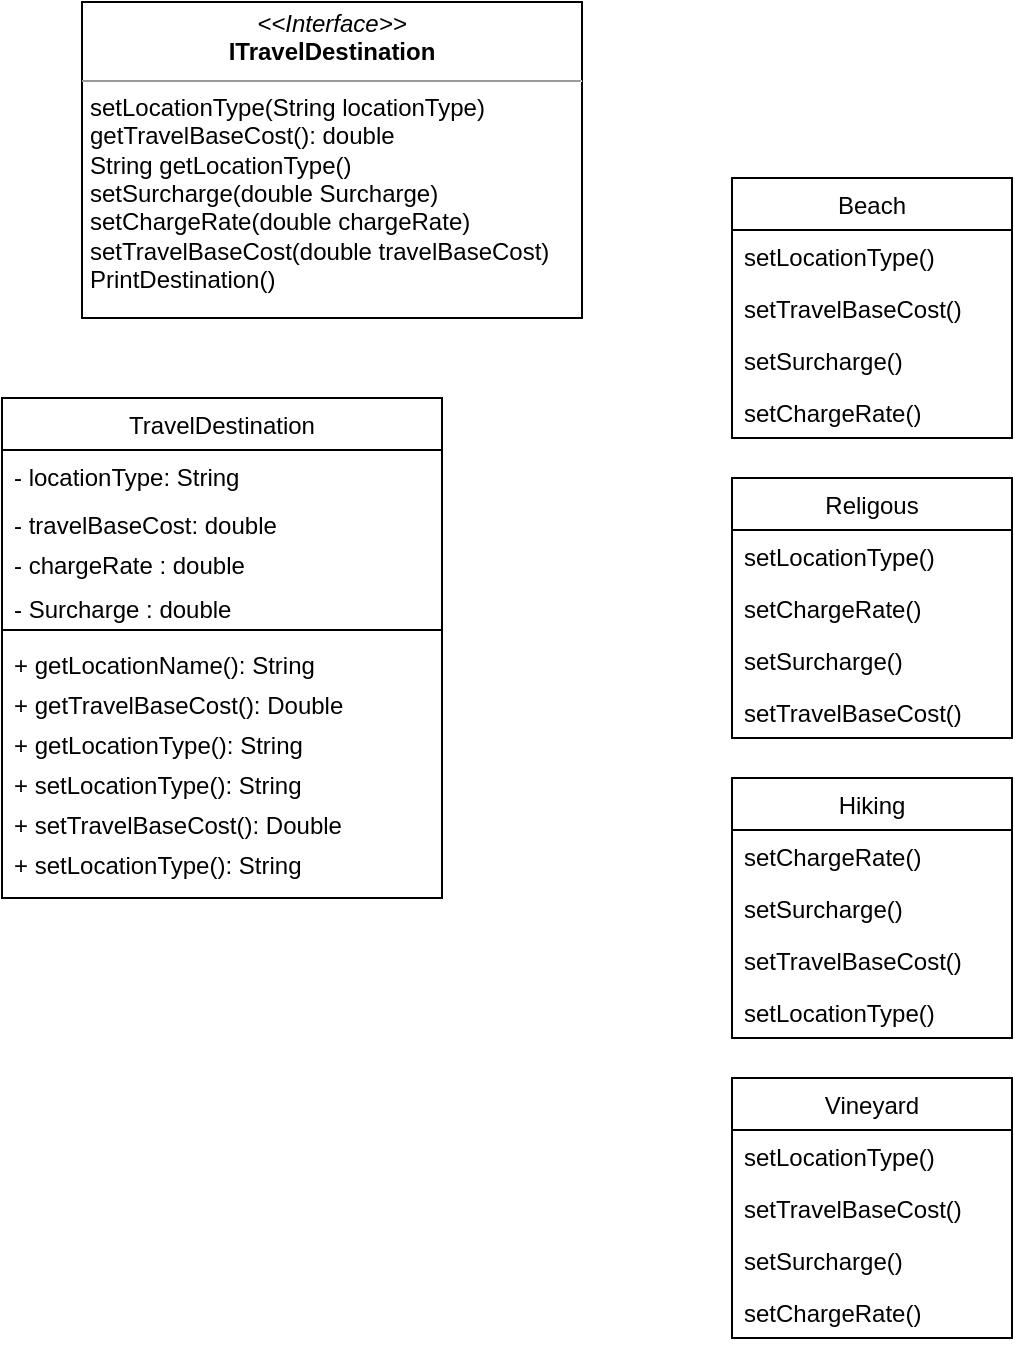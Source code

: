 <mxfile version="20.5.1" type="github">
  <diagram id="fAXl7OuZk7RRFoEWN3Ao" name="Page-1">
    <mxGraphModel dx="1038" dy="1621" grid="1" gridSize="10" guides="1" tooltips="1" connect="1" arrows="1" fold="1" page="1" pageScale="1" pageWidth="850" pageHeight="1100" math="0" shadow="0">
      <root>
        <mxCell id="0" />
        <mxCell id="1" parent="0" />
        <mxCell id="sYxfIPcY-UZjuVQNyiZb-36" value="TravelDestination" style="swimlane;fontStyle=0;childLayout=stackLayout;horizontal=1;startSize=26;fillColor=none;horizontalStack=0;resizeParent=1;resizeParentMax=0;resizeLast=0;collapsible=1;marginBottom=0;" parent="1" vertex="1">
          <mxGeometry x="60" y="120" width="220" height="250" as="geometry" />
        </mxCell>
        <mxCell id="sYxfIPcY-UZjuVQNyiZb-37" value="- locationType: String" style="text;strokeColor=none;fillColor=none;align=left;verticalAlign=top;spacingLeft=4;spacingRight=4;overflow=hidden;rotatable=0;points=[[0,0.5],[1,0.5]];portConstraint=eastwest;" parent="sYxfIPcY-UZjuVQNyiZb-36" vertex="1">
          <mxGeometry y="26" width="220" height="24" as="geometry" />
        </mxCell>
        <mxCell id="sYxfIPcY-UZjuVQNyiZb-38" value="- travelBaseCost: double" style="text;strokeColor=none;fillColor=none;align=left;verticalAlign=top;spacingLeft=4;spacingRight=4;overflow=hidden;rotatable=0;points=[[0,0.5],[1,0.5]];portConstraint=eastwest;" parent="sYxfIPcY-UZjuVQNyiZb-36" vertex="1">
          <mxGeometry y="50" width="220" height="20" as="geometry" />
        </mxCell>
        <mxCell id="sYxfIPcY-UZjuVQNyiZb-39" value="- chargeRate : double" style="text;strokeColor=none;fillColor=none;align=left;verticalAlign=top;spacingLeft=4;spacingRight=4;overflow=hidden;rotatable=0;points=[[0,0.5],[1,0.5]];portConstraint=eastwest;" parent="sYxfIPcY-UZjuVQNyiZb-36" vertex="1">
          <mxGeometry y="70" width="220" height="22" as="geometry" />
        </mxCell>
        <mxCell id="5RwZUbtzgEP3juloIKsE-2" value="- Surcharge : double" style="text;strokeColor=none;fillColor=none;align=left;verticalAlign=top;spacingLeft=4;spacingRight=4;overflow=hidden;rotatable=0;points=[[0,0.5],[1,0.5]];portConstraint=eastwest;" vertex="1" parent="sYxfIPcY-UZjuVQNyiZb-36">
          <mxGeometry y="92" width="220" height="20" as="geometry" />
        </mxCell>
        <mxCell id="sYxfIPcY-UZjuVQNyiZb-55" value="" style="line;strokeWidth=1;fillColor=none;align=left;verticalAlign=middle;spacingTop=-1;spacingLeft=3;spacingRight=3;rotatable=0;labelPosition=right;points=[];portConstraint=eastwest;strokeColor=inherit;" parent="sYxfIPcY-UZjuVQNyiZb-36" vertex="1">
          <mxGeometry y="112" width="220" height="8" as="geometry" />
        </mxCell>
        <mxCell id="sYxfIPcY-UZjuVQNyiZb-52" value="+ getLocationName(): String" style="text;strokeColor=none;fillColor=none;align=left;verticalAlign=top;spacingLeft=4;spacingRight=4;overflow=hidden;rotatable=0;points=[[0,0.5],[1,0.5]];portConstraint=eastwest;" parent="sYxfIPcY-UZjuVQNyiZb-36" vertex="1">
          <mxGeometry y="120" width="220" height="20" as="geometry" />
        </mxCell>
        <mxCell id="sYxfIPcY-UZjuVQNyiZb-54" value="+ getTravelBaseCost(): Double" style="text;strokeColor=none;fillColor=none;align=left;verticalAlign=top;spacingLeft=4;spacingRight=4;overflow=hidden;rotatable=0;points=[[0,0.5],[1,0.5]];portConstraint=eastwest;" parent="sYxfIPcY-UZjuVQNyiZb-36" vertex="1">
          <mxGeometry y="140" width="220" height="20" as="geometry" />
        </mxCell>
        <mxCell id="sYxfIPcY-UZjuVQNyiZb-56" value="+ getLocationType(): String" style="text;strokeColor=none;fillColor=none;align=left;verticalAlign=top;spacingLeft=4;spacingRight=4;overflow=hidden;rotatable=0;points=[[0,0.5],[1,0.5]];portConstraint=eastwest;" parent="sYxfIPcY-UZjuVQNyiZb-36" vertex="1">
          <mxGeometry y="160" width="220" height="20" as="geometry" />
        </mxCell>
        <mxCell id="sYxfIPcY-UZjuVQNyiZb-57" value="+ setLocationType(): String" style="text;strokeColor=none;fillColor=none;align=left;verticalAlign=top;spacingLeft=4;spacingRight=4;overflow=hidden;rotatable=0;points=[[0,0.5],[1,0.5]];portConstraint=eastwest;" parent="sYxfIPcY-UZjuVQNyiZb-36" vertex="1">
          <mxGeometry y="180" width="220" height="20" as="geometry" />
        </mxCell>
        <mxCell id="sYxfIPcY-UZjuVQNyiZb-58" value="+ setTravelBaseCost(): Double" style="text;strokeColor=none;fillColor=none;align=left;verticalAlign=top;spacingLeft=4;spacingRight=4;overflow=hidden;rotatable=0;points=[[0,0.5],[1,0.5]];portConstraint=eastwest;" parent="sYxfIPcY-UZjuVQNyiZb-36" vertex="1">
          <mxGeometry y="200" width="220" height="20" as="geometry" />
        </mxCell>
        <mxCell id="sYxfIPcY-UZjuVQNyiZb-59" value="+ setLocationType(): String" style="text;strokeColor=none;fillColor=none;align=left;verticalAlign=top;spacingLeft=4;spacingRight=4;overflow=hidden;rotatable=0;points=[[0,0.5],[1,0.5]];portConstraint=eastwest;" parent="sYxfIPcY-UZjuVQNyiZb-36" vertex="1">
          <mxGeometry y="220" width="220" height="30" as="geometry" />
        </mxCell>
        <mxCell id="5RwZUbtzgEP3juloIKsE-3" value="Beach" style="swimlane;fontStyle=0;childLayout=stackLayout;horizontal=1;startSize=26;fillColor=none;horizontalStack=0;resizeParent=1;resizeParentMax=0;resizeLast=0;collapsible=1;marginBottom=0;" vertex="1" parent="1">
          <mxGeometry x="425" y="10" width="140" height="130" as="geometry" />
        </mxCell>
        <mxCell id="5RwZUbtzgEP3juloIKsE-4" value="setLocationType()" style="text;strokeColor=none;fillColor=none;align=left;verticalAlign=top;spacingLeft=4;spacingRight=4;overflow=hidden;rotatable=0;points=[[0,0.5],[1,0.5]];portConstraint=eastwest;" vertex="1" parent="5RwZUbtzgEP3juloIKsE-3">
          <mxGeometry y="26" width="140" height="26" as="geometry" />
        </mxCell>
        <mxCell id="5RwZUbtzgEP3juloIKsE-5" value="setTravelBaseCost()" style="text;strokeColor=none;fillColor=none;align=left;verticalAlign=top;spacingLeft=4;spacingRight=4;overflow=hidden;rotatable=0;points=[[0,0.5],[1,0.5]];portConstraint=eastwest;" vertex="1" parent="5RwZUbtzgEP3juloIKsE-3">
          <mxGeometry y="52" width="140" height="26" as="geometry" />
        </mxCell>
        <mxCell id="5RwZUbtzgEP3juloIKsE-6" value="setSurcharge()" style="text;strokeColor=none;fillColor=none;align=left;verticalAlign=top;spacingLeft=4;spacingRight=4;overflow=hidden;rotatable=0;points=[[0,0.5],[1,0.5]];portConstraint=eastwest;" vertex="1" parent="5RwZUbtzgEP3juloIKsE-3">
          <mxGeometry y="78" width="140" height="26" as="geometry" />
        </mxCell>
        <mxCell id="5RwZUbtzgEP3juloIKsE-19" value="setChargeRate()" style="text;strokeColor=none;fillColor=none;align=left;verticalAlign=top;spacingLeft=4;spacingRight=4;overflow=hidden;rotatable=0;points=[[0,0.5],[1,0.5]];portConstraint=eastwest;" vertex="1" parent="5RwZUbtzgEP3juloIKsE-3">
          <mxGeometry y="104" width="140" height="26" as="geometry" />
        </mxCell>
        <mxCell id="5RwZUbtzgEP3juloIKsE-7" value="Hiking" style="swimlane;fontStyle=0;childLayout=stackLayout;horizontal=1;startSize=26;fillColor=none;horizontalStack=0;resizeParent=1;resizeParentMax=0;resizeLast=0;collapsible=1;marginBottom=0;" vertex="1" parent="1">
          <mxGeometry x="425" y="310" width="140" height="130" as="geometry" />
        </mxCell>
        <mxCell id="5RwZUbtzgEP3juloIKsE-27" value="setChargeRate()" style="text;strokeColor=none;fillColor=none;align=left;verticalAlign=top;spacingLeft=4;spacingRight=4;overflow=hidden;rotatable=0;points=[[0,0.5],[1,0.5]];portConstraint=eastwest;" vertex="1" parent="5RwZUbtzgEP3juloIKsE-7">
          <mxGeometry y="26" width="140" height="26" as="geometry" />
        </mxCell>
        <mxCell id="5RwZUbtzgEP3juloIKsE-26" value="setSurcharge()" style="text;strokeColor=none;fillColor=none;align=left;verticalAlign=top;spacingLeft=4;spacingRight=4;overflow=hidden;rotatable=0;points=[[0,0.5],[1,0.5]];portConstraint=eastwest;" vertex="1" parent="5RwZUbtzgEP3juloIKsE-7">
          <mxGeometry y="52" width="140" height="26" as="geometry" />
        </mxCell>
        <mxCell id="5RwZUbtzgEP3juloIKsE-25" value="setTravelBaseCost()" style="text;strokeColor=none;fillColor=none;align=left;verticalAlign=top;spacingLeft=4;spacingRight=4;overflow=hidden;rotatable=0;points=[[0,0.5],[1,0.5]];portConstraint=eastwest;" vertex="1" parent="5RwZUbtzgEP3juloIKsE-7">
          <mxGeometry y="78" width="140" height="26" as="geometry" />
        </mxCell>
        <mxCell id="5RwZUbtzgEP3juloIKsE-24" value="setLocationType()" style="text;strokeColor=none;fillColor=none;align=left;verticalAlign=top;spacingLeft=4;spacingRight=4;overflow=hidden;rotatable=0;points=[[0,0.5],[1,0.5]];portConstraint=eastwest;" vertex="1" parent="5RwZUbtzgEP3juloIKsE-7">
          <mxGeometry y="104" width="140" height="26" as="geometry" />
        </mxCell>
        <mxCell id="5RwZUbtzgEP3juloIKsE-11" value="Religous" style="swimlane;fontStyle=0;childLayout=stackLayout;horizontal=1;startSize=26;fillColor=none;horizontalStack=0;resizeParent=1;resizeParentMax=0;resizeLast=0;collapsible=1;marginBottom=0;" vertex="1" parent="1">
          <mxGeometry x="425" y="160" width="140" height="130" as="geometry" />
        </mxCell>
        <mxCell id="5RwZUbtzgEP3juloIKsE-20" value="setLocationType()" style="text;strokeColor=none;fillColor=none;align=left;verticalAlign=top;spacingLeft=4;spacingRight=4;overflow=hidden;rotatable=0;points=[[0,0.5],[1,0.5]];portConstraint=eastwest;" vertex="1" parent="5RwZUbtzgEP3juloIKsE-11">
          <mxGeometry y="26" width="140" height="26" as="geometry" />
        </mxCell>
        <mxCell id="5RwZUbtzgEP3juloIKsE-23" value="setChargeRate()" style="text;strokeColor=none;fillColor=none;align=left;verticalAlign=top;spacingLeft=4;spacingRight=4;overflow=hidden;rotatable=0;points=[[0,0.5],[1,0.5]];portConstraint=eastwest;" vertex="1" parent="5RwZUbtzgEP3juloIKsE-11">
          <mxGeometry y="52" width="140" height="26" as="geometry" />
        </mxCell>
        <mxCell id="5RwZUbtzgEP3juloIKsE-22" value="setSurcharge()" style="text;strokeColor=none;fillColor=none;align=left;verticalAlign=top;spacingLeft=4;spacingRight=4;overflow=hidden;rotatable=0;points=[[0,0.5],[1,0.5]];portConstraint=eastwest;" vertex="1" parent="5RwZUbtzgEP3juloIKsE-11">
          <mxGeometry y="78" width="140" height="26" as="geometry" />
        </mxCell>
        <mxCell id="5RwZUbtzgEP3juloIKsE-21" value="setTravelBaseCost()" style="text;strokeColor=none;fillColor=none;align=left;verticalAlign=top;spacingLeft=4;spacingRight=4;overflow=hidden;rotatable=0;points=[[0,0.5],[1,0.5]];portConstraint=eastwest;" vertex="1" parent="5RwZUbtzgEP3juloIKsE-11">
          <mxGeometry y="104" width="140" height="26" as="geometry" />
        </mxCell>
        <mxCell id="5RwZUbtzgEP3juloIKsE-15" value="Vineyard" style="swimlane;fontStyle=0;childLayout=stackLayout;horizontal=1;startSize=26;fillColor=none;horizontalStack=0;resizeParent=1;resizeParentMax=0;resizeLast=0;collapsible=1;marginBottom=0;" vertex="1" parent="1">
          <mxGeometry x="425" y="460" width="140" height="130" as="geometry" />
        </mxCell>
        <mxCell id="5RwZUbtzgEP3juloIKsE-28" value="setLocationType()" style="text;strokeColor=none;fillColor=none;align=left;verticalAlign=top;spacingLeft=4;spacingRight=4;overflow=hidden;rotatable=0;points=[[0,0.5],[1,0.5]];portConstraint=eastwest;" vertex="1" parent="5RwZUbtzgEP3juloIKsE-15">
          <mxGeometry y="26" width="140" height="26" as="geometry" />
        </mxCell>
        <mxCell id="5RwZUbtzgEP3juloIKsE-29" value="setTravelBaseCost()" style="text;strokeColor=none;fillColor=none;align=left;verticalAlign=top;spacingLeft=4;spacingRight=4;overflow=hidden;rotatable=0;points=[[0,0.5],[1,0.5]];portConstraint=eastwest;" vertex="1" parent="5RwZUbtzgEP3juloIKsE-15">
          <mxGeometry y="52" width="140" height="26" as="geometry" />
        </mxCell>
        <mxCell id="5RwZUbtzgEP3juloIKsE-30" value="setSurcharge()" style="text;strokeColor=none;fillColor=none;align=left;verticalAlign=top;spacingLeft=4;spacingRight=4;overflow=hidden;rotatable=0;points=[[0,0.5],[1,0.5]];portConstraint=eastwest;" vertex="1" parent="5RwZUbtzgEP3juloIKsE-15">
          <mxGeometry y="78" width="140" height="26" as="geometry" />
        </mxCell>
        <mxCell id="5RwZUbtzgEP3juloIKsE-31" value="setChargeRate()" style="text;strokeColor=none;fillColor=none;align=left;verticalAlign=top;spacingLeft=4;spacingRight=4;overflow=hidden;rotatable=0;points=[[0,0.5],[1,0.5]];portConstraint=eastwest;" vertex="1" parent="5RwZUbtzgEP3juloIKsE-15">
          <mxGeometry y="104" width="140" height="26" as="geometry" />
        </mxCell>
        <mxCell id="5RwZUbtzgEP3juloIKsE-36" value="&lt;p style=&quot;margin:0px;margin-top:4px;text-align:center;&quot;&gt;&lt;i&gt;&amp;lt;&amp;lt;Interface&amp;gt;&amp;gt;&lt;/i&gt;&lt;br&gt;&lt;b&gt;ITravelDestination&lt;/b&gt;&lt;/p&gt;&lt;hr size=&quot;1&quot;&gt;&lt;p style=&quot;margin:0px;margin-left:4px;&quot;&gt;setLocationType(String locationType)&lt;br&gt;getTravelBaseCost(): double&lt;/p&gt;&lt;p style=&quot;margin:0px;margin-left:4px;&quot;&gt;String getLocationType()&lt;/p&gt;&lt;p style=&quot;margin:0px;margin-left:4px;&quot;&gt;setSurcharge(double Surcharge)&lt;/p&gt;&lt;p style=&quot;margin:0px;margin-left:4px;&quot;&gt;setChargeRate(double chargeRate)&lt;/p&gt;&lt;p style=&quot;margin:0px;margin-left:4px;&quot;&gt;setTravelBaseCost(double travelBaseCost)&lt;/p&gt;&lt;p style=&quot;margin:0px;margin-left:4px;&quot;&gt;PrintDestination()&lt;/p&gt;" style="verticalAlign=top;align=left;overflow=fill;fontSize=12;fontFamily=Helvetica;html=1;" vertex="1" parent="1">
          <mxGeometry x="100" y="-78" width="250" height="158" as="geometry" />
        </mxCell>
      </root>
    </mxGraphModel>
  </diagram>
</mxfile>
